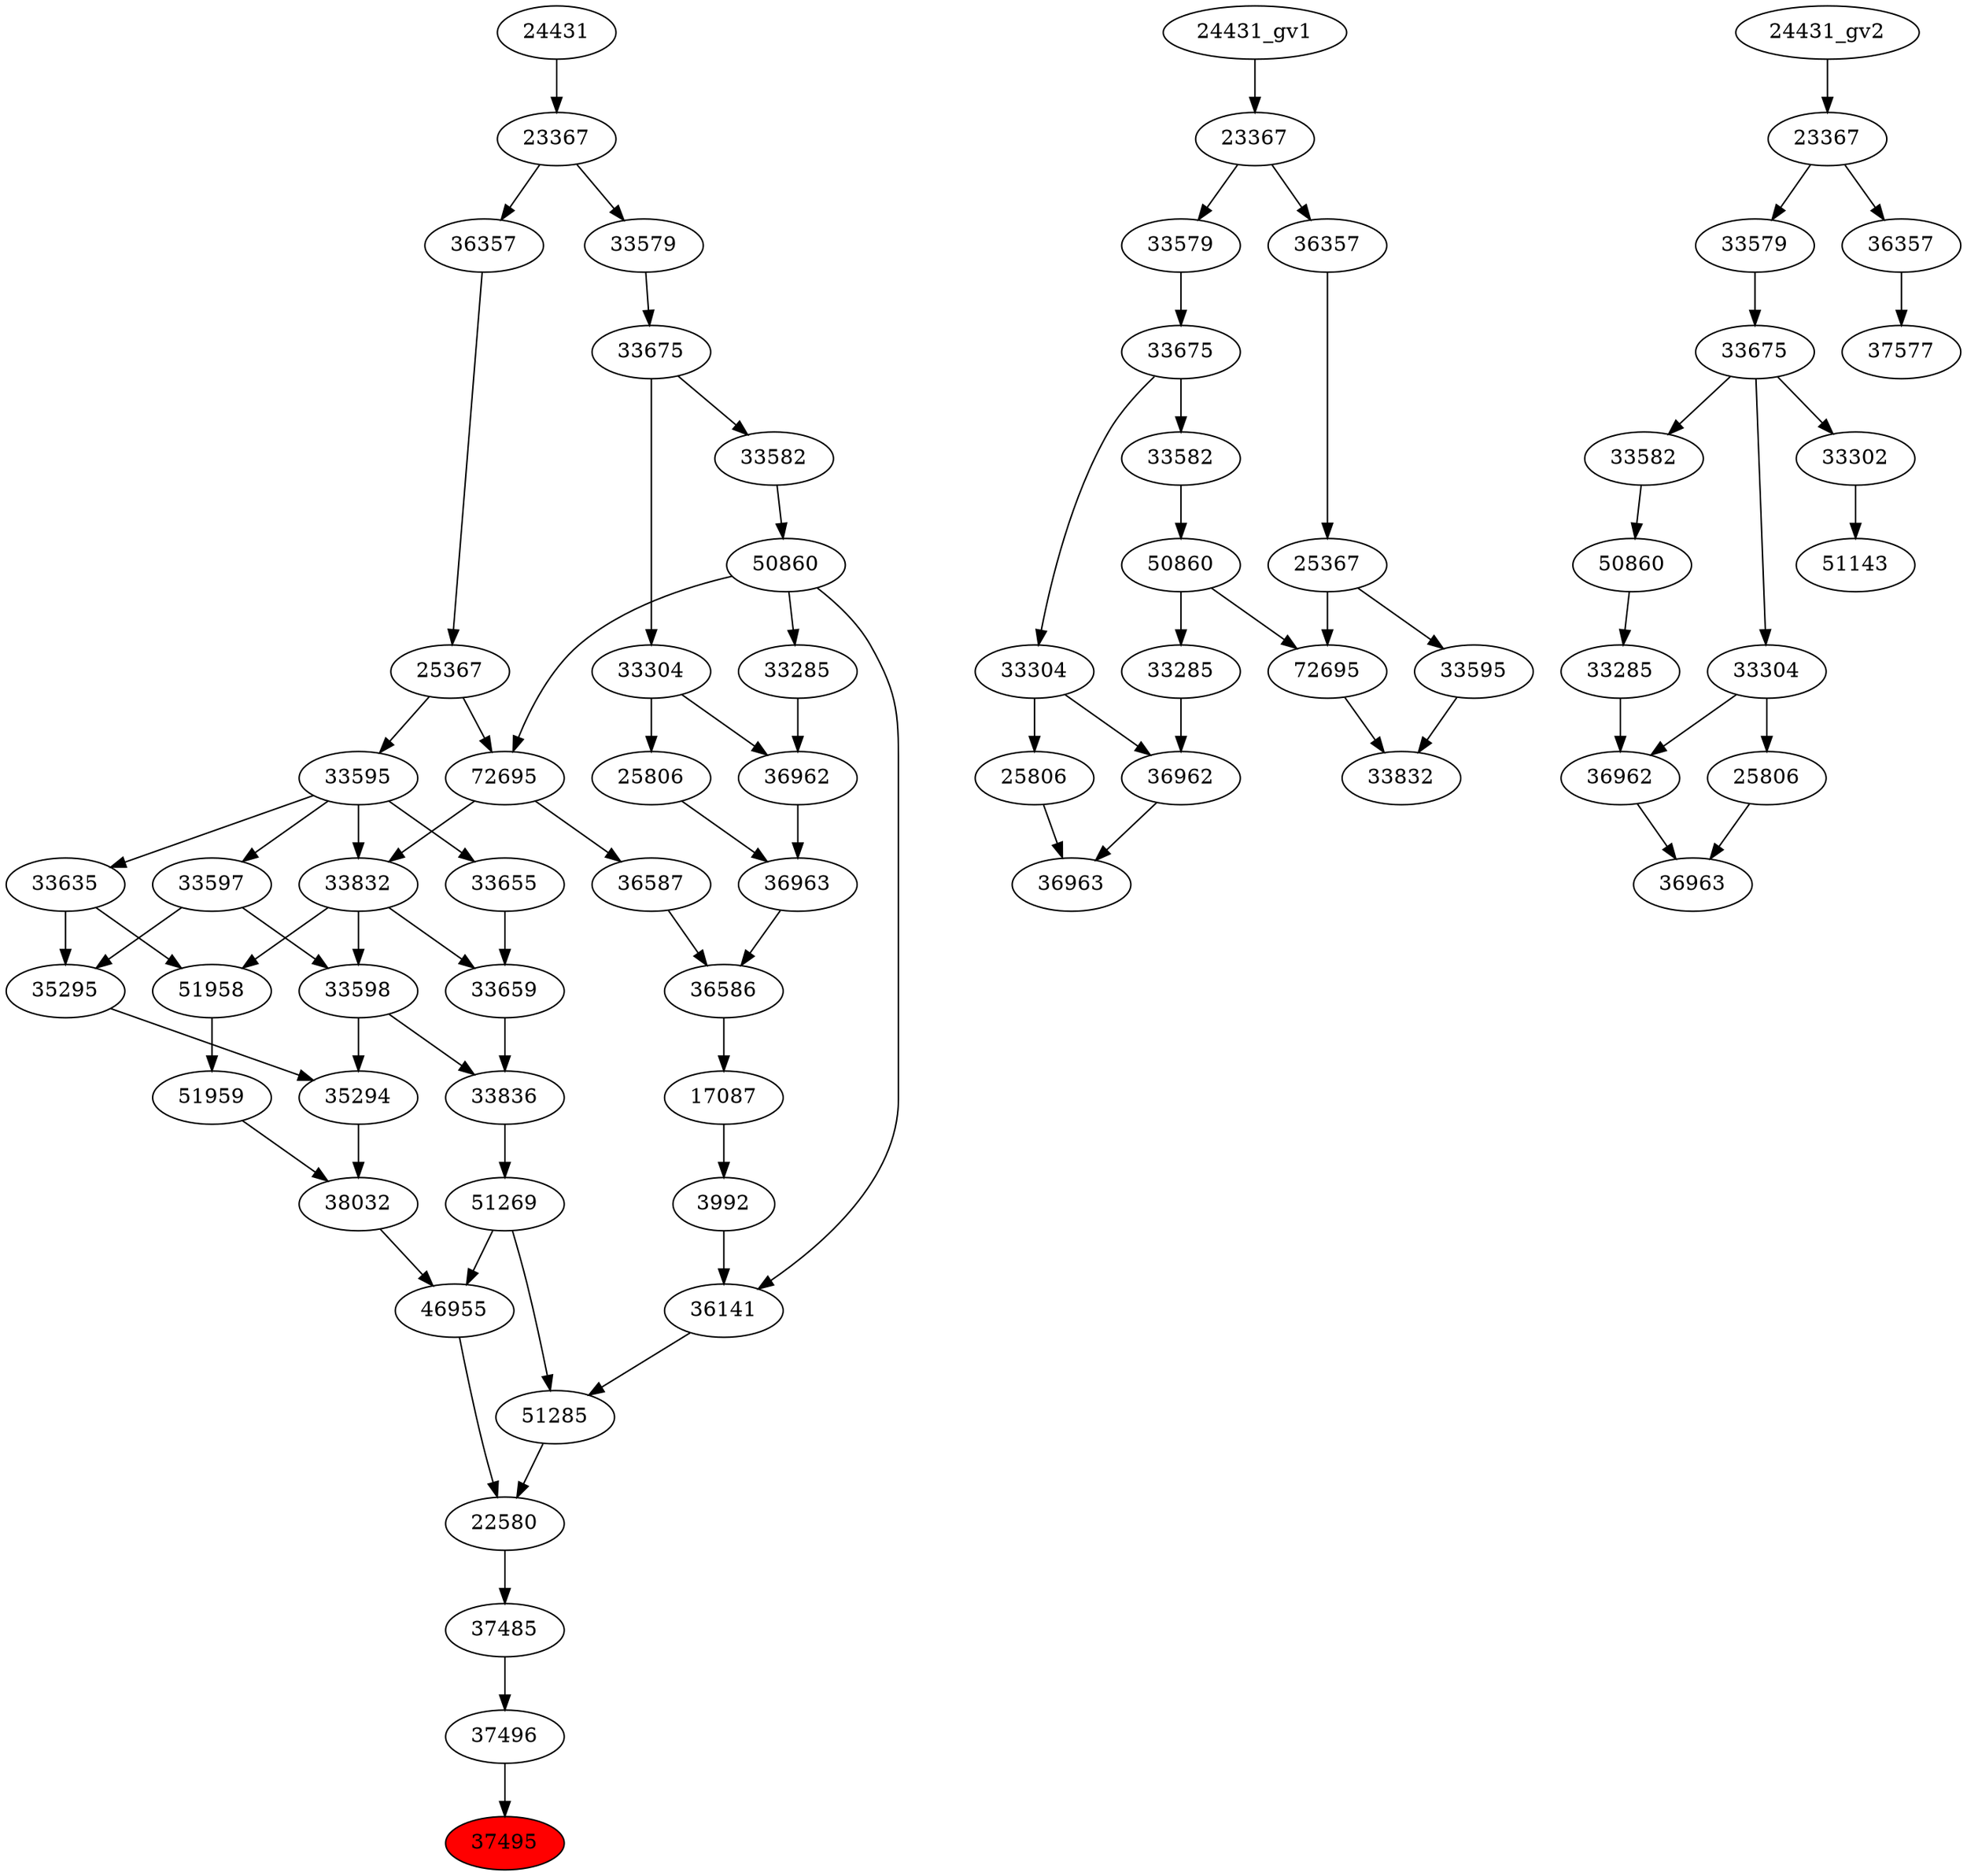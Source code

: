 strict digraph root {
	node [label="\N"];
	{
		node [fillcolor="",
			label="\N",
			style=""
		];
		37495		 [fillcolor=red,
			label=37495,
			style=filled];
		37496		 [label=37496];
		37496 -> 37495;
		37485		 [label=37485];
		37485 -> 37496;
		22580		 [label=22580];
		22580 -> 37485;
		46955		 [label=46955];
		46955 -> 22580;
		51285		 [label=51285];
		51285 -> 22580;
		38032		 [label=38032];
		38032 -> 46955;
		51269		 [label=51269];
		51269 -> 46955;
		51269 -> 51285;
		36141		 [label=36141];
		36141 -> 51285;
		35294		 [label=35294];
		35294 -> 38032;
		51959		 [label=51959];
		51959 -> 38032;
		33836		 [label=33836];
		33836 -> 51269;
		50860		 [label=50860];
		50860 -> 36141;
		72695		 [label=72695];
		50860 -> 72695;
		33285		 [label=33285];
		50860 -> 33285;
		3992		 [label=3992];
		3992 -> 36141;
		33598		 [label=33598];
		33598 -> 35294;
		33598 -> 33836;
		35295		 [label=35295];
		35295 -> 35294;
		51958		 [label=51958];
		51958 -> 51959;
		33659		 [label=33659];
		33659 -> 33836;
		33582		 [label=33582];
		33582 -> 50860;
		17087		 [label=17087];
		17087 -> 3992;
		33597		 [label=33597];
		33597 -> 33598;
		33597 -> 35295;
		33832		 [label=33832];
		33832 -> 33598;
		33832 -> 51958;
		33832 -> 33659;
		33635		 [label=33635];
		33635 -> 35295;
		33635 -> 51958;
		33655		 [label=33655];
		33655 -> 33659;
		33675		 [label=33675];
		33675 -> 33582;
		33304		 [label=33304];
		33675 -> 33304;
		36586		 [label=36586];
		36586 -> 17087;
		33595		 [label=33595];
		33595 -> 33597;
		33595 -> 33832;
		33595 -> 33635;
		33595 -> 33655;
		72695 -> 33832;
		36587		 [label=36587];
		72695 -> 36587;
		33579		 [label=33579];
		33579 -> 33675;
		36587 -> 36586;
		36963		 [label=36963];
		36963 -> 36586;
		25367		 [label=25367];
		25367 -> 33595;
		25367 -> 72695;
		23367		 [label=23367];
		23367 -> 33579;
		36357		 [label=36357];
		23367 -> 36357;
		36962		 [label=36962];
		36962 -> 36963;
		25806		 [label=25806];
		25806 -> 36963;
		36357 -> 25367;
		24431		 [label=24431];
		24431 -> 23367;
		33285 -> 36962;
		33304 -> 36962;
		33304 -> 25806;
	}
	{
		node [label="\N"];
		"50860_gv1"		 [label=50860];
		"72695_gv1"		 [label=72695];
		"50860_gv1" -> "72695_gv1";
		"33285_gv1"		 [label=33285];
		"50860_gv1" -> "33285_gv1";
		"33582_gv1"		 [label=33582];
		"33582_gv1" -> "50860_gv1";
		"33675_gv1"		 [label=33675];
		"33675_gv1" -> "33582_gv1";
		"33304_gv1"		 [label=33304];
		"33675_gv1" -> "33304_gv1";
		"33832_gv1"		 [label=33832];
		"72695_gv1" -> "33832_gv1";
		"33595_gv1"		 [label=33595];
		"33595_gv1" -> "33832_gv1";
		"33579_gv1"		 [label=33579];
		"33579_gv1" -> "33675_gv1";
		"25367_gv1"		 [label=25367];
		"25367_gv1" -> "72695_gv1";
		"25367_gv1" -> "33595_gv1";
		"23367_gv1"		 [label=23367];
		"23367_gv1" -> "33579_gv1";
		"36357_gv1"		 [label=36357];
		"23367_gv1" -> "36357_gv1";
		"36963_gv1"		 [label=36963];
		"36962_gv1"		 [label=36962];
		"36962_gv1" -> "36963_gv1";
		"25806_gv1"		 [label=25806];
		"25806_gv1" -> "36963_gv1";
		"36357_gv1" -> "25367_gv1";
		"24431_gv1" -> "23367_gv1";
		"33285_gv1" -> "36962_gv1";
		"33304_gv1" -> "36962_gv1";
		"33304_gv1" -> "25806_gv1";
	}
	{
		node [label="\N"];
		"36963_gv2"		 [label=36963];
		"36962_gv2"		 [label=36962];
		"36962_gv2" -> "36963_gv2";
		"25806_gv2"		 [label=25806];
		"25806_gv2" -> "36963_gv2";
		"50860_gv2"		 [label=50860];
		"33285_gv2"		 [label=33285];
		"50860_gv2" -> "33285_gv2";
		"33582_gv2"		 [label=33582];
		"33582_gv2" -> "50860_gv2";
		"33285_gv2" -> "36962_gv2";
		"33304_gv2"		 [label=33304];
		"33304_gv2" -> "36962_gv2";
		"33304_gv2" -> "25806_gv2";
		51143		 [label=51143];
		33302		 [label=33302];
		33302 -> 51143;
		"33675_gv2"		 [label=33675];
		"33675_gv2" -> "33582_gv2";
		"33675_gv2" -> "33304_gv2";
		"33675_gv2" -> 33302;
		"33579_gv2"		 [label=33579];
		"33579_gv2" -> "33675_gv2";
		"23367_gv2"		 [label=23367];
		"23367_gv2" -> "33579_gv2";
		"36357_gv2"		 [label=36357];
		"23367_gv2" -> "36357_gv2";
		37577		 [label=37577];
		"36357_gv2" -> 37577;
		"24431_gv2" -> "23367_gv2";
	}
}
